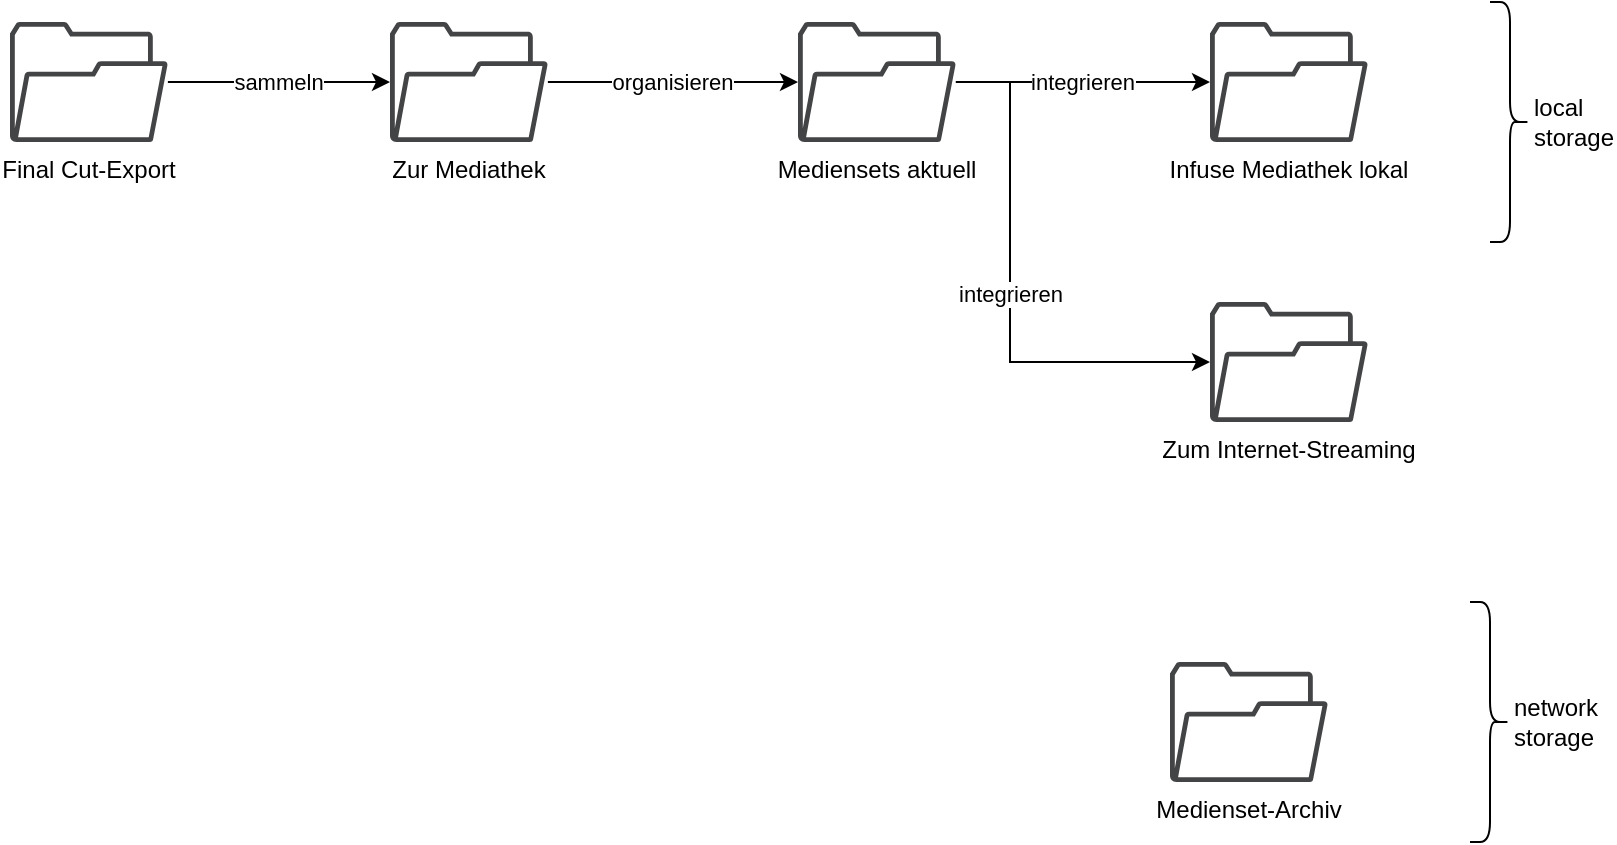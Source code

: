 <mxfile version="24.3.1" type="github">
  <diagram name="Seite-1" id="FeN77DmquAUr8D4zDcbp">
    <mxGraphModel dx="1113" dy="761" grid="1" gridSize="10" guides="1" tooltips="1" connect="1" arrows="1" fold="1" page="1" pageScale="1" pageWidth="827" pageHeight="1169" math="0" shadow="0">
      <root>
        <mxCell id="0" />
        <mxCell id="1" parent="0" />
        <mxCell id="ycHNHRMQqcdNbXNE2sOV-15" value="sammeln" style="edgeStyle=orthogonalEdgeStyle;rounded=0;orthogonalLoop=1;jettySize=auto;html=1;" edge="1" parent="1" source="ycHNHRMQqcdNbXNE2sOV-6" target="ycHNHRMQqcdNbXNE2sOV-9">
          <mxGeometry relative="1" as="geometry" />
        </mxCell>
        <mxCell id="ycHNHRMQqcdNbXNE2sOV-6" value="Final Cut-Export" style="pointerEvents=1;shadow=0;dashed=0;html=1;strokeColor=none;fillColor=#434445;aspect=fixed;labelPosition=center;verticalLabelPosition=bottom;verticalAlign=top;align=center;outlineConnect=0;shape=mxgraph.vvd.folder;" vertex="1" parent="1">
          <mxGeometry x="20" y="150" width="78.94" height="60" as="geometry" />
        </mxCell>
        <mxCell id="ycHNHRMQqcdNbXNE2sOV-16" value="organisieren" style="edgeStyle=orthogonalEdgeStyle;rounded=0;orthogonalLoop=1;jettySize=auto;html=1;" edge="1" parent="1" source="ycHNHRMQqcdNbXNE2sOV-9" target="ycHNHRMQqcdNbXNE2sOV-11">
          <mxGeometry relative="1" as="geometry" />
        </mxCell>
        <mxCell id="ycHNHRMQqcdNbXNE2sOV-9" value="Zur Mediathek" style="pointerEvents=1;shadow=0;dashed=0;html=1;strokeColor=none;fillColor=#434445;aspect=fixed;labelPosition=center;verticalLabelPosition=bottom;verticalAlign=top;align=center;outlineConnect=0;shape=mxgraph.vvd.folder;" vertex="1" parent="1">
          <mxGeometry x="210" y="150" width="78.94" height="60" as="geometry" />
        </mxCell>
        <mxCell id="ycHNHRMQqcdNbXNE2sOV-18" value="integrieren" style="edgeStyle=orthogonalEdgeStyle;rounded=0;orthogonalLoop=1;jettySize=auto;html=1;" edge="1" parent="1" source="ycHNHRMQqcdNbXNE2sOV-11" target="ycHNHRMQqcdNbXNE2sOV-17">
          <mxGeometry relative="1" as="geometry" />
        </mxCell>
        <mxCell id="ycHNHRMQqcdNbXNE2sOV-21" value="integrieren" style="edgeStyle=orthogonalEdgeStyle;rounded=0;orthogonalLoop=1;jettySize=auto;html=1;" edge="1" parent="1" source="ycHNHRMQqcdNbXNE2sOV-11" target="ycHNHRMQqcdNbXNE2sOV-19">
          <mxGeometry relative="1" as="geometry">
            <Array as="points">
              <mxPoint x="520" y="180" />
              <mxPoint x="520" y="320" />
            </Array>
          </mxGeometry>
        </mxCell>
        <mxCell id="ycHNHRMQqcdNbXNE2sOV-11" value="Mediensets aktuell" style="pointerEvents=1;shadow=0;dashed=0;html=1;strokeColor=none;fillColor=#434445;aspect=fixed;labelPosition=center;verticalLabelPosition=bottom;verticalAlign=top;align=center;outlineConnect=0;shape=mxgraph.vvd.folder;" vertex="1" parent="1">
          <mxGeometry x="414" y="150" width="78.94" height="60" as="geometry" />
        </mxCell>
        <mxCell id="ycHNHRMQqcdNbXNE2sOV-12" value="network storage" style="shape=curlyBracket;whiteSpace=wrap;html=1;rounded=1;flipH=1;labelPosition=right;verticalLabelPosition=middle;align=left;verticalAlign=middle;" vertex="1" parent="1">
          <mxGeometry x="750" y="440" width="20" height="120" as="geometry" />
        </mxCell>
        <mxCell id="ycHNHRMQqcdNbXNE2sOV-13" value="local storage" style="shape=curlyBracket;whiteSpace=wrap;html=1;rounded=1;flipH=1;labelPosition=right;verticalLabelPosition=middle;align=left;verticalAlign=middle;" vertex="1" parent="1">
          <mxGeometry x="760" y="140" width="20" height="120" as="geometry" />
        </mxCell>
        <mxCell id="ycHNHRMQqcdNbXNE2sOV-14" value="Medienset-Archiv" style="pointerEvents=1;shadow=0;dashed=0;html=1;strokeColor=none;fillColor=#434445;aspect=fixed;labelPosition=center;verticalLabelPosition=bottom;verticalAlign=top;align=center;outlineConnect=0;shape=mxgraph.vvd.folder;" vertex="1" parent="1">
          <mxGeometry x="600" y="470" width="78.94" height="60" as="geometry" />
        </mxCell>
        <mxCell id="ycHNHRMQqcdNbXNE2sOV-17" value="Infuse Mediathek lokal" style="pointerEvents=1;shadow=0;dashed=0;html=1;strokeColor=none;fillColor=#434445;aspect=fixed;labelPosition=center;verticalLabelPosition=bottom;verticalAlign=top;align=center;outlineConnect=0;shape=mxgraph.vvd.folder;" vertex="1" parent="1">
          <mxGeometry x="620" y="150" width="78.94" height="60" as="geometry" />
        </mxCell>
        <mxCell id="ycHNHRMQqcdNbXNE2sOV-19" value="Zum Internet-Streaming" style="pointerEvents=1;shadow=0;dashed=0;html=1;strokeColor=none;fillColor=#434445;aspect=fixed;labelPosition=center;verticalLabelPosition=bottom;verticalAlign=top;align=center;outlineConnect=0;shape=mxgraph.vvd.folder;" vertex="1" parent="1">
          <mxGeometry x="620" y="290" width="78.94" height="60" as="geometry" />
        </mxCell>
      </root>
    </mxGraphModel>
  </diagram>
</mxfile>
